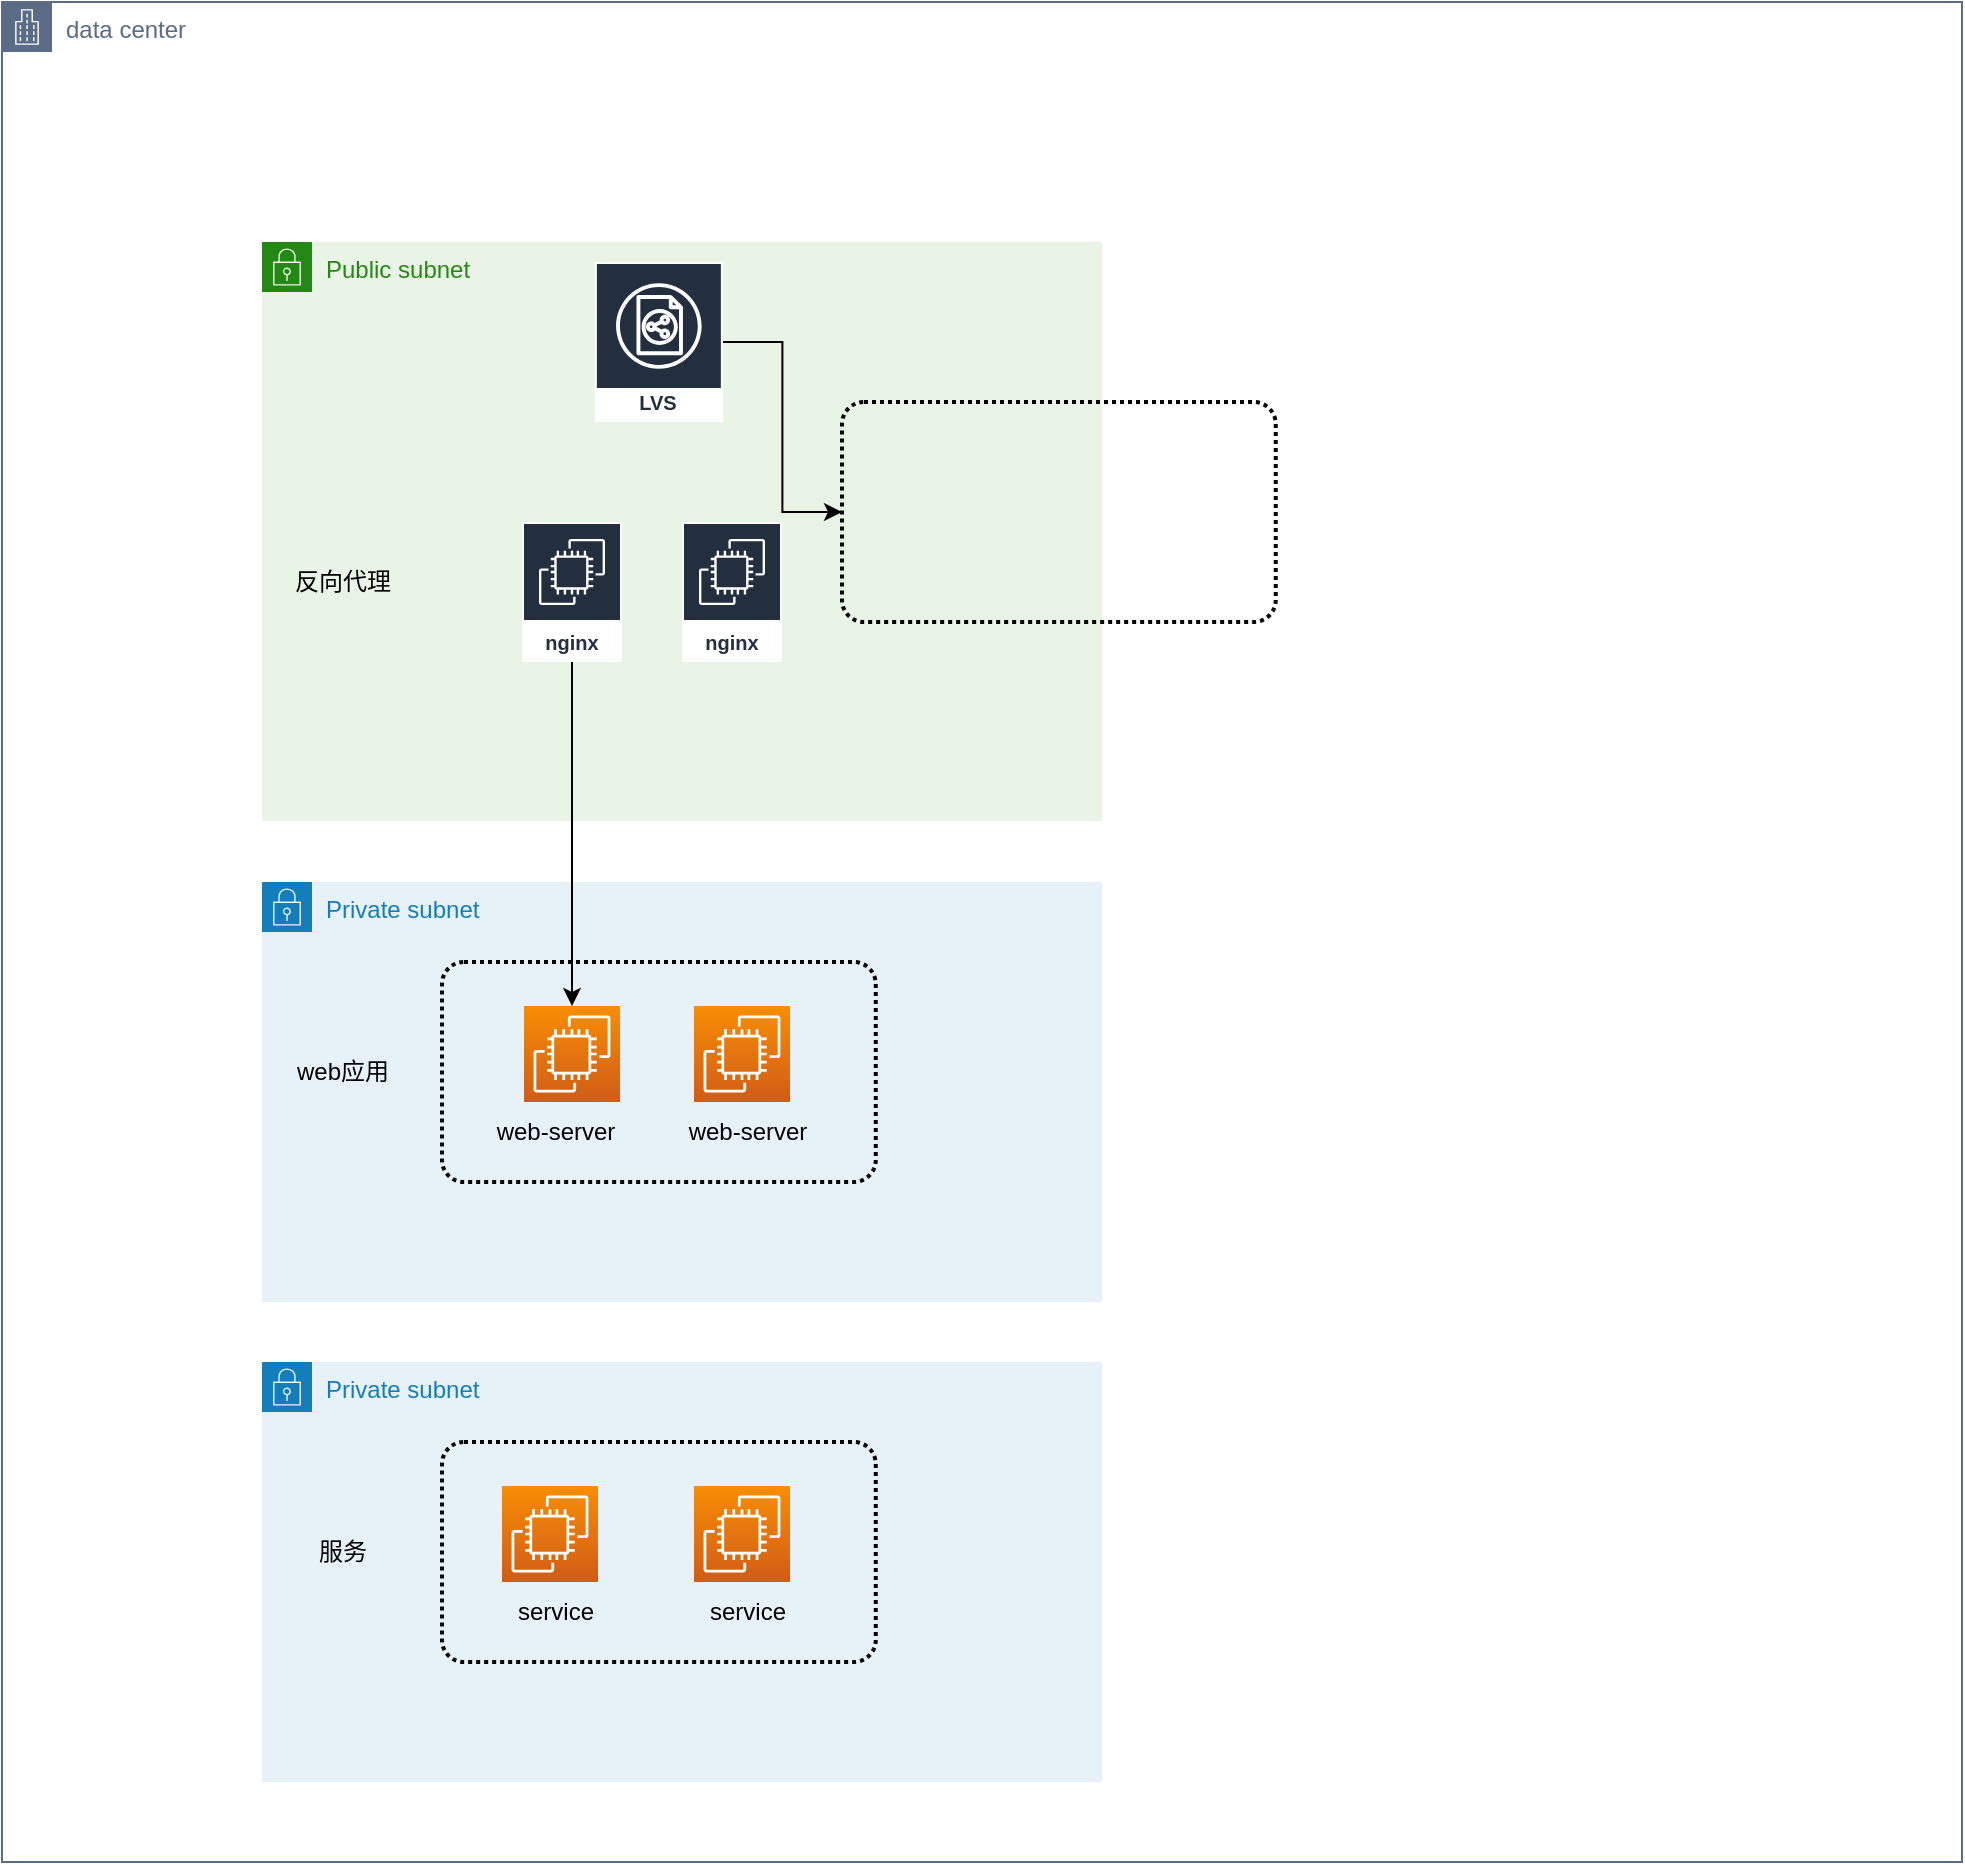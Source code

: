 <mxfile version="20.3.6" type="github"><diagram id="N98zPu9b_B2p3nrGPjRz" name="第 1 页"><mxGraphModel dx="940" dy="606" grid="1" gridSize="10" guides="1" tooltips="1" connect="1" arrows="1" fold="1" page="1" pageScale="1" pageWidth="827" pageHeight="1169" math="0" shadow="0"><root><mxCell id="0"/><mxCell id="1" parent="0"/><mxCell id="xTb_VhQKm5WgtcTGwuo6-1" value="data center" style="points=[[0,0],[0.25,0],[0.5,0],[0.75,0],[1,0],[1,0.25],[1,0.5],[1,0.75],[1,1],[0.75,1],[0.5,1],[0.25,1],[0,1],[0,0.75],[0,0.5],[0,0.25]];outlineConnect=0;gradientColor=none;html=1;whiteSpace=wrap;fontSize=12;fontStyle=0;container=1;pointerEvents=0;collapsible=0;recursiveResize=0;shape=mxgraph.aws4.group;grIcon=mxgraph.aws4.group_corporate_data_center;strokeColor=#5A6C86;fillColor=none;verticalAlign=top;align=left;spacingLeft=30;fontColor=#5A6C86;dashed=0;" vertex="1" parent="1"><mxGeometry x="140" y="440" width="980" height="930" as="geometry"/></mxCell><mxCell id="xTb_VhQKm5WgtcTGwuo6-4" value="Public subnet" style="points=[[0,0],[0.25,0],[0.5,0],[0.75,0],[1,0],[1,0.25],[1,0.5],[1,0.75],[1,1],[0.75,1],[0.5,1],[0.25,1],[0,1],[0,0.75],[0,0.5],[0,0.25]];outlineConnect=0;gradientColor=none;html=1;whiteSpace=wrap;fontSize=12;fontStyle=0;container=1;pointerEvents=0;collapsible=0;recursiveResize=0;shape=mxgraph.aws4.group;grIcon=mxgraph.aws4.group_security_group;grStroke=0;strokeColor=#248814;fillColor=#E9F3E6;verticalAlign=top;align=left;spacingLeft=30;fontColor=#248814;dashed=0;" vertex="1" parent="xTb_VhQKm5WgtcTGwuo6-1"><mxGeometry x="130" y="120" width="420" height="289.5" as="geometry"/></mxCell><mxCell id="xTb_VhQKm5WgtcTGwuo6-5" value="nginx" style="sketch=0;outlineConnect=0;fontColor=#232F3E;gradientColor=none;strokeColor=#ffffff;fillColor=#232F3E;dashed=0;verticalLabelPosition=middle;verticalAlign=bottom;align=center;html=1;whiteSpace=wrap;fontSize=10;fontStyle=1;spacing=3;shape=mxgraph.aws4.productIcon;prIcon=mxgraph.aws4.ec2;" vertex="1" parent="xTb_VhQKm5WgtcTGwuo6-4"><mxGeometry x="130" y="140" width="50" height="70" as="geometry"/></mxCell><mxCell id="xTb_VhQKm5WgtcTGwuo6-6" value="nginx" style="sketch=0;outlineConnect=0;fontColor=#232F3E;gradientColor=none;strokeColor=#ffffff;fillColor=#232F3E;dashed=0;verticalLabelPosition=middle;verticalAlign=bottom;align=center;html=1;whiteSpace=wrap;fontSize=10;fontStyle=1;spacing=3;shape=mxgraph.aws4.productIcon;prIcon=mxgraph.aws4.ec2;" vertex="1" parent="xTb_VhQKm5WgtcTGwuo6-4"><mxGeometry x="210" y="140" width="50" height="70" as="geometry"/></mxCell><mxCell id="xTb_VhQKm5WgtcTGwuo6-8" value="" style="rounded=1;arcSize=10;dashed=1;fillColor=none;gradientColor=none;dashPattern=1 1;strokeWidth=2;" vertex="1" parent="xTb_VhQKm5WgtcTGwuo6-4"><mxGeometry x="290" y="80" width="216.87" height="110" as="geometry"/></mxCell><mxCell id="xTb_VhQKm5WgtcTGwuo6-27" value="" style="edgeStyle=orthogonalEdgeStyle;rounded=0;orthogonalLoop=1;jettySize=auto;html=1;" edge="1" parent="xTb_VhQKm5WgtcTGwuo6-4" source="xTb_VhQKm5WgtcTGwuo6-3" target="xTb_VhQKm5WgtcTGwuo6-8"><mxGeometry relative="1" as="geometry"/></mxCell><mxCell id="xTb_VhQKm5WgtcTGwuo6-3" value="LVS" style="sketch=0;outlineConnect=0;fontColor=#232F3E;gradientColor=none;strokeColor=#ffffff;fillColor=#232F3E;dashed=0;verticalLabelPosition=middle;verticalAlign=bottom;align=center;html=1;whiteSpace=wrap;fontSize=10;fontStyle=1;spacing=3;shape=mxgraph.aws4.productIcon;prIcon=mxgraph.aws4.classic_load_balancer;" vertex="1" parent="xTb_VhQKm5WgtcTGwuo6-4"><mxGeometry x="166.43" y="10" width="64" height="80" as="geometry"/></mxCell><mxCell id="xTb_VhQKm5WgtcTGwuo6-10" value="Private subnet" style="points=[[0,0],[0.25,0],[0.5,0],[0.75,0],[1,0],[1,0.25],[1,0.5],[1,0.75],[1,1],[0.75,1],[0.5,1],[0.25,1],[0,1],[0,0.75],[0,0.5],[0,0.25]];outlineConnect=0;gradientColor=none;html=1;whiteSpace=wrap;fontSize=12;fontStyle=0;container=1;pointerEvents=0;collapsible=0;recursiveResize=0;shape=mxgraph.aws4.group;grIcon=mxgraph.aws4.group_security_group;grStroke=0;strokeColor=#147EBA;fillColor=#E6F2F8;verticalAlign=top;align=left;spacingLeft=30;fontColor=#147EBA;dashed=0;" vertex="1" parent="xTb_VhQKm5WgtcTGwuo6-1"><mxGeometry x="130" y="440" width="420" height="210" as="geometry"/></mxCell><mxCell id="xTb_VhQKm5WgtcTGwuo6-12" value="" style="rounded=1;arcSize=10;dashed=1;fillColor=none;gradientColor=none;dashPattern=1 1;strokeWidth=2;" vertex="1" parent="xTb_VhQKm5WgtcTGwuo6-10"><mxGeometry x="90" y="40" width="216.87" height="110" as="geometry"/></mxCell><mxCell id="xTb_VhQKm5WgtcTGwuo6-13" value="web应用" style="text;html=1;align=center;verticalAlign=middle;resizable=0;points=[];autosize=1;strokeColor=none;fillColor=none;" vertex="1" parent="xTb_VhQKm5WgtcTGwuo6-10"><mxGeometry x="5" y="80" width="70" height="30" as="geometry"/></mxCell><mxCell id="xTb_VhQKm5WgtcTGwuo6-14" value="" style="sketch=0;points=[[0,0,0],[0.25,0,0],[0.5,0,0],[0.75,0,0],[1,0,0],[0,1,0],[0.25,1,0],[0.5,1,0],[0.75,1,0],[1,1,0],[0,0.25,0],[0,0.5,0],[0,0.75,0],[1,0.25,0],[1,0.5,0],[1,0.75,0]];outlineConnect=0;fontColor=#232F3E;gradientColor=#F78E04;gradientDirection=north;fillColor=#D05C17;strokeColor=#ffffff;dashed=0;verticalLabelPosition=bottom;verticalAlign=top;align=center;html=1;fontSize=12;fontStyle=0;aspect=fixed;shape=mxgraph.aws4.resourceIcon;resIcon=mxgraph.aws4.ec2;" vertex="1" parent="xTb_VhQKm5WgtcTGwuo6-10"><mxGeometry x="131" y="62" width="48" height="48" as="geometry"/></mxCell><mxCell id="xTb_VhQKm5WgtcTGwuo6-17" value="web-server" style="text;html=1;strokeColor=none;fillColor=none;align=center;verticalAlign=middle;whiteSpace=wrap;rounded=0;" vertex="1" parent="xTb_VhQKm5WgtcTGwuo6-10"><mxGeometry x="114" y="110" width="66" height="30" as="geometry"/></mxCell><mxCell id="xTb_VhQKm5WgtcTGwuo6-18" value="" style="sketch=0;points=[[0,0,0],[0.25,0,0],[0.5,0,0],[0.75,0,0],[1,0,0],[0,1,0],[0.25,1,0],[0.5,1,0],[0.75,1,0],[1,1,0],[0,0.25,0],[0,0.5,0],[0,0.75,0],[1,0.25,0],[1,0.5,0],[1,0.75,0]];outlineConnect=0;fontColor=#232F3E;gradientColor=#F78E04;gradientDirection=north;fillColor=#D05C17;strokeColor=#ffffff;dashed=0;verticalLabelPosition=bottom;verticalAlign=top;align=center;html=1;fontSize=12;fontStyle=0;aspect=fixed;shape=mxgraph.aws4.resourceIcon;resIcon=mxgraph.aws4.ec2;" vertex="1" parent="xTb_VhQKm5WgtcTGwuo6-10"><mxGeometry x="216" y="62" width="48" height="48" as="geometry"/></mxCell><mxCell id="xTb_VhQKm5WgtcTGwuo6-19" value="web-server" style="text;html=1;strokeColor=none;fillColor=none;align=center;verticalAlign=middle;whiteSpace=wrap;rounded=0;" vertex="1" parent="xTb_VhQKm5WgtcTGwuo6-10"><mxGeometry x="210" y="110" width="66" height="30" as="geometry"/></mxCell><mxCell id="xTb_VhQKm5WgtcTGwuo6-20" value="Private subnet" style="points=[[0,0],[0.25,0],[0.5,0],[0.75,0],[1,0],[1,0.25],[1,0.5],[1,0.75],[1,1],[0.75,1],[0.5,1],[0.25,1],[0,1],[0,0.75],[0,0.5],[0,0.25]];outlineConnect=0;gradientColor=none;html=1;whiteSpace=wrap;fontSize=12;fontStyle=0;container=1;pointerEvents=0;collapsible=0;recursiveResize=0;shape=mxgraph.aws4.group;grIcon=mxgraph.aws4.group_security_group;grStroke=0;strokeColor=#147EBA;fillColor=#E6F2F8;verticalAlign=top;align=left;spacingLeft=30;fontColor=#147EBA;dashed=0;" vertex="1" parent="xTb_VhQKm5WgtcTGwuo6-1"><mxGeometry x="130" y="680" width="420" height="210" as="geometry"/></mxCell><mxCell id="xTb_VhQKm5WgtcTGwuo6-21" value="" style="rounded=1;arcSize=10;dashed=1;fillColor=none;gradientColor=none;dashPattern=1 1;strokeWidth=2;" vertex="1" parent="xTb_VhQKm5WgtcTGwuo6-20"><mxGeometry x="90" y="40" width="216.87" height="110" as="geometry"/></mxCell><mxCell id="xTb_VhQKm5WgtcTGwuo6-22" value="服务" style="text;html=1;align=center;verticalAlign=middle;resizable=0;points=[];autosize=1;strokeColor=none;fillColor=none;" vertex="1" parent="xTb_VhQKm5WgtcTGwuo6-20"><mxGeometry x="15" y="80" width="50" height="30" as="geometry"/></mxCell><mxCell id="xTb_VhQKm5WgtcTGwuo6-23" value="" style="sketch=0;points=[[0,0,0],[0.25,0,0],[0.5,0,0],[0.75,0,0],[1,0,0],[0,1,0],[0.25,1,0],[0.5,1,0],[0.75,1,0],[1,1,0],[0,0.25,0],[0,0.5,0],[0,0.75,0],[1,0.25,0],[1,0.5,0],[1,0.75,0]];outlineConnect=0;fontColor=#232F3E;gradientColor=#F78E04;gradientDirection=north;fillColor=#D05C17;strokeColor=#ffffff;dashed=0;verticalLabelPosition=bottom;verticalAlign=top;align=center;html=1;fontSize=12;fontStyle=0;aspect=fixed;shape=mxgraph.aws4.resourceIcon;resIcon=mxgraph.aws4.ec2;" vertex="1" parent="xTb_VhQKm5WgtcTGwuo6-20"><mxGeometry x="120" y="62" width="48" height="48" as="geometry"/></mxCell><mxCell id="xTb_VhQKm5WgtcTGwuo6-24" value="service" style="text;html=1;strokeColor=none;fillColor=none;align=center;verticalAlign=middle;whiteSpace=wrap;rounded=0;" vertex="1" parent="xTb_VhQKm5WgtcTGwuo6-20"><mxGeometry x="114" y="110" width="66" height="30" as="geometry"/></mxCell><mxCell id="xTb_VhQKm5WgtcTGwuo6-25" value="" style="sketch=0;points=[[0,0,0],[0.25,0,0],[0.5,0,0],[0.75,0,0],[1,0,0],[0,1,0],[0.25,1,0],[0.5,1,0],[0.75,1,0],[1,1,0],[0,0.25,0],[0,0.5,0],[0,0.75,0],[1,0.25,0],[1,0.5,0],[1,0.75,0]];outlineConnect=0;fontColor=#232F3E;gradientColor=#F78E04;gradientDirection=north;fillColor=#D05C17;strokeColor=#ffffff;dashed=0;verticalLabelPosition=bottom;verticalAlign=top;align=center;html=1;fontSize=12;fontStyle=0;aspect=fixed;shape=mxgraph.aws4.resourceIcon;resIcon=mxgraph.aws4.ec2;" vertex="1" parent="xTb_VhQKm5WgtcTGwuo6-20"><mxGeometry x="216" y="62" width="48" height="48" as="geometry"/></mxCell><mxCell id="xTb_VhQKm5WgtcTGwuo6-26" value="service" style="text;html=1;strokeColor=none;fillColor=none;align=center;verticalAlign=middle;whiteSpace=wrap;rounded=0;" vertex="1" parent="xTb_VhQKm5WgtcTGwuo6-20"><mxGeometry x="210" y="110" width="66" height="30" as="geometry"/></mxCell><mxCell id="xTb_VhQKm5WgtcTGwuo6-28" style="edgeStyle=orthogonalEdgeStyle;rounded=0;orthogonalLoop=1;jettySize=auto;html=1;entryX=0.5;entryY=0;entryDx=0;entryDy=0;entryPerimeter=0;" edge="1" parent="xTb_VhQKm5WgtcTGwuo6-1" source="xTb_VhQKm5WgtcTGwuo6-5" target="xTb_VhQKm5WgtcTGwuo6-14"><mxGeometry relative="1" as="geometry"/></mxCell><mxCell id="xTb_VhQKm5WgtcTGwuo6-9" value="反向代理" style="text;html=1;align=center;verticalAlign=middle;resizable=0;points=[];autosize=1;strokeColor=none;fillColor=none;" vertex="1" parent="1"><mxGeometry x="275" y="715" width="70" height="30" as="geometry"/></mxCell></root></mxGraphModel></diagram></mxfile>
